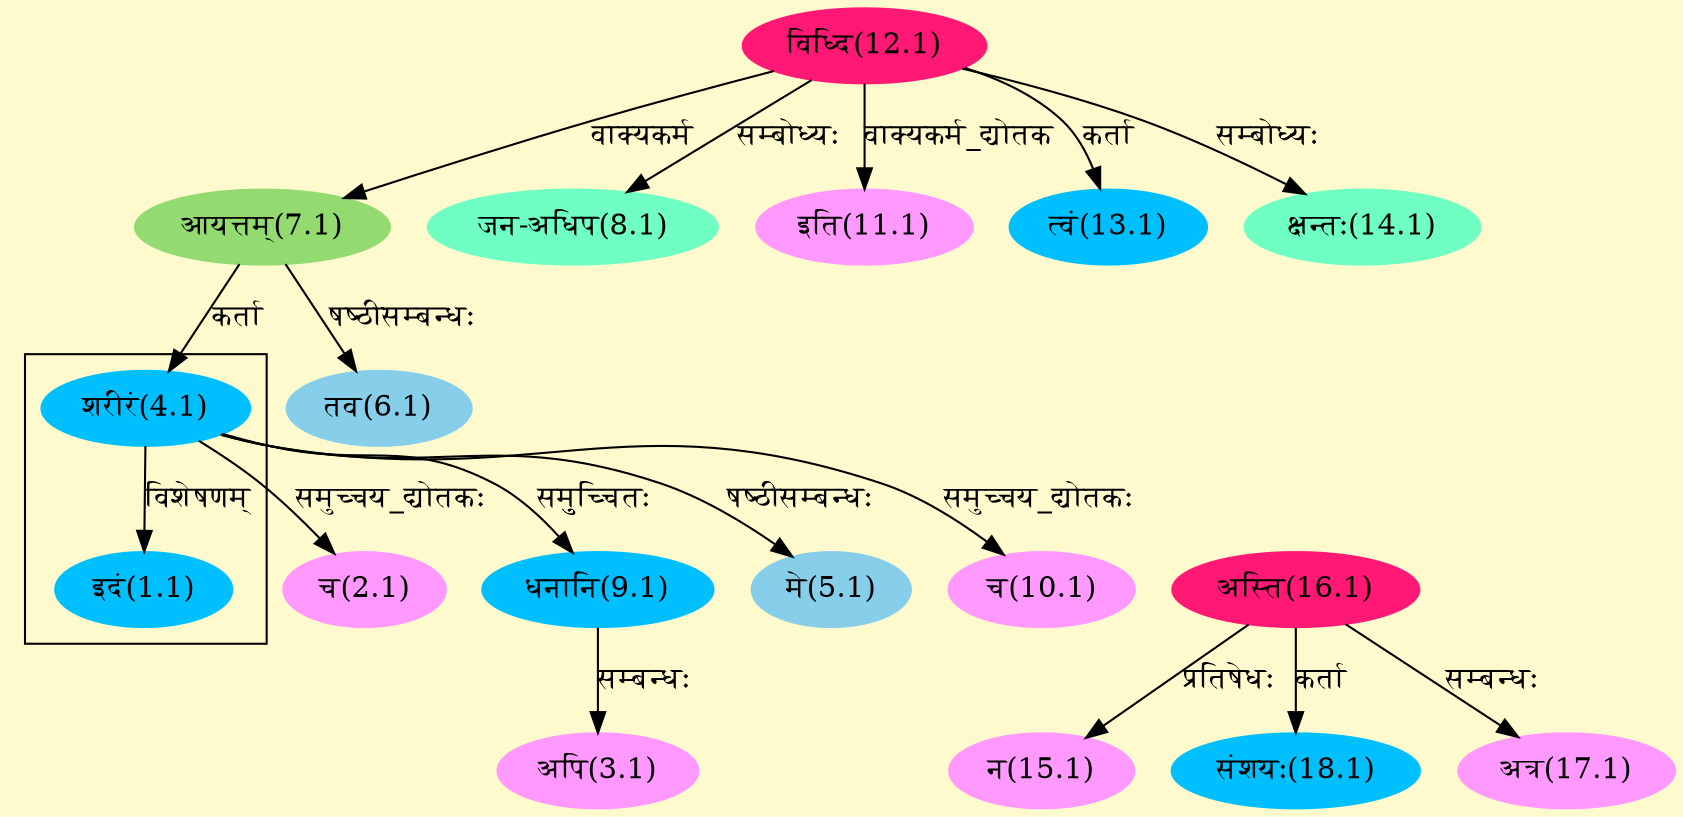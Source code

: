 digraph G{
rankdir=BT;
 compound=true;
 bgcolor="lemonchiffon1";

subgraph cluster_1{
Node1_1 [style=filled, color="#00BFFF" label = "इदं(1.1)"]
Node4_1 [style=filled, color="#00BFFF" label = "शरीरं(4.1)"]

}
Node2_1 [style=filled, color="#FF99FF" label = "च(2.1)"]
Node4_1 [style=filled, color="#00BFFF" label = "शरीरं(4.1)"]
Node3_1 [style=filled, color="#FF99FF" label = "अपि(3.1)"]
Node9_1 [style=filled, color="#00BFFF" label = "धनानि(9.1)"]
Node7_1 [style=filled, color="#93DB70" label = "आयत्तम्(7.1)"]
Node5_1 [style=filled, color="#87CEEB" label = "मे(5.1)"]
Node6_1 [style=filled, color="#87CEEB" label = "तव(6.1)"]
Node12_1 [style=filled, color="#FF1975" label = "विध्दि(12.1)"]
Node8_1 [style=filled, color="#6FFFC3" label = "जन-अधिप(8.1)"]
Node10_1 [style=filled, color="#FF99FF" label = "च(10.1)"]
Node11_1 [style=filled, color="#FF99FF" label = "इति(11.1)"]
Node13_1 [style=filled, color="#00BFFF" label = "त्वं(13.1)"]
Node14_1 [style=filled, color="#6FFFC3" label = "क्षन्तः(14.1)"]
Node15_1 [style=filled, color="#FF99FF" label = "न(15.1)"]
Node16_1 [style=filled, color="#FF1975" label = "अस्ति(16.1)"]
Node18_1 [style=filled, color="#00BFFF" label = "संशयः(18.1)"]
Node17_1 [style=filled, color="#FF99FF" label = "अत्र(17.1)"]
/* Start of Relations section */

Node1_1 -> Node4_1 [  label="विशेषणम्"  dir="back" ]
Node2_1 -> Node4_1 [  label="समुच्चय_द्योतकः"  dir="back" ]
Node3_1 -> Node9_1 [  label="सम्बन्धः"  dir="back" ]
Node4_1 -> Node7_1 [  label="कर्ता"  dir="back" ]
Node5_1 -> Node4_1 [  label="षष्ठीसम्बन्धः"  dir="back" ]
Node6_1 -> Node7_1 [  label="षष्ठीसम्बन्धः"  dir="back" ]
Node7_1 -> Node12_1 [  label="वाक्यकर्म"  dir="back" ]
Node8_1 -> Node12_1 [  label="सम्बोध्यः"  dir="back" ]
Node9_1 -> Node4_1 [  label="समुुच्चितः"  dir="back" ]
Node10_1 -> Node4_1 [  label="समुच्चय_द्योतकः"  dir="back" ]
Node11_1 -> Node12_1 [  label="वाक्यकर्म_द्योतक"  dir="back" ]
Node13_1 -> Node12_1 [  label="कर्ता"  dir="back" ]
Node14_1 -> Node12_1 [  label="सम्बोध्यः"  dir="back" ]
Node15_1 -> Node16_1 [  label="प्रतिषेधः"  dir="back" ]
Node17_1 -> Node16_1 [  label="सम्बन्धः"  dir="back" ]
Node18_1 -> Node16_1 [  label="कर्ता"  dir="back" ]
}
